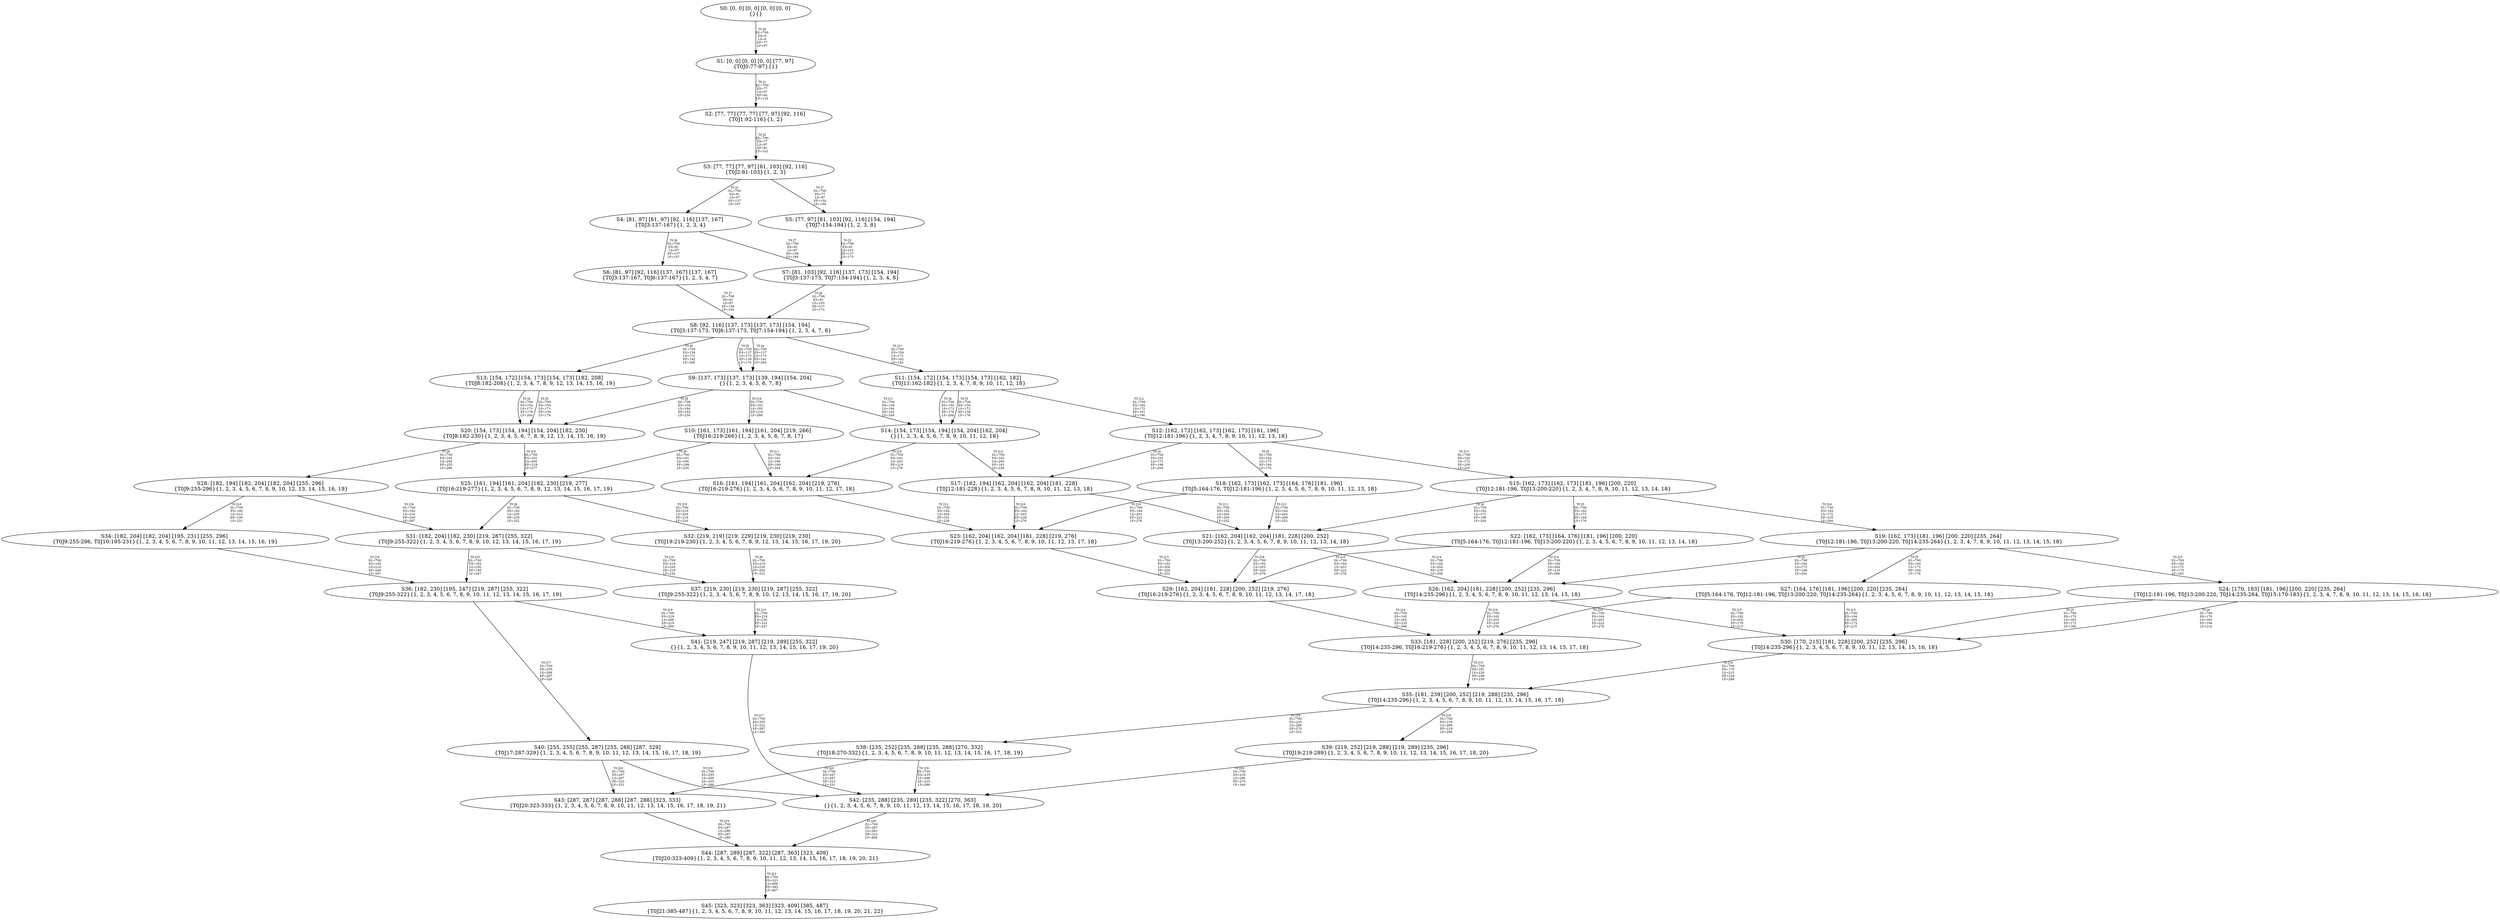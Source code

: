 digraph {
	S0[label="S0: [0, 0] [0, 0] [0, 0] [0, 0] \n{}{}"];
	S1[label="S1: [0, 0] [0, 0] [0, 0] [77, 97] \n{T0J0:77-97}{1}"];
	S2[label="S2: [77, 77] [77, 77] [77, 97] [92, 116] \n{T0J1:92-116}{1, 2}"];
	S3[label="S3: [77, 77] [77, 97] [81, 103] [92, 116] \n{T0J2:81-103}{1, 2, 3}"];
	S4[label="S4: [81, 97] [81, 97] [92, 116] [137, 167] \n{T0J3:137-167}{1, 2, 3, 4}"];
	S5[label="S5: [77, 97] [81, 103] [92, 116] [154, 194] \n{T0J7:154-194}{1, 2, 3, 8}"];
	S6[label="S6: [81, 97] [92, 116] [137, 167] [137, 167] \n{T0J3:137-167, T0J6:137-167}{1, 2, 3, 4, 7}"];
	S7[label="S7: [81, 103] [92, 116] [137, 173] [154, 194] \n{T0J3:137-173, T0J7:154-194}{1, 2, 3, 4, 8}"];
	S8[label="S8: [92, 116] [137, 173] [137, 173] [154, 194] \n{T0J3:137-173, T0J6:137-173, T0J7:154-194}{1, 2, 3, 4, 7, 8}"];
	S9[label="S9: [137, 173] [137, 173] [139, 194] [154, 204] \n{}{1, 2, 3, 4, 5, 6, 7, 8}"];
	S10[label="S10: [161, 173] [161, 194] [161, 204] [219, 266] \n{T0J16:219-266}{1, 2, 3, 4, 5, 6, 7, 8, 17}"];
	S11[label="S11: [154, 172] [154, 173] [154, 173] [162, 182] \n{T0J11:162-182}{1, 2, 3, 4, 7, 8, 9, 10, 11, 12, 18}"];
	S12[label="S12: [162, 172] [162, 173] [162, 173] [181, 196] \n{T0J12:181-196}{1, 2, 3, 4, 7, 8, 9, 10, 11, 12, 13, 18}"];
	S13[label="S13: [154, 172] [154, 173] [154, 173] [182, 208] \n{T0J8:182-208}{1, 2, 3, 4, 7, 8, 9, 12, 13, 14, 15, 16, 19}"];
	S14[label="S14: [154, 173] [154, 194] [154, 204] [162, 204] \n{}{1, 2, 3, 4, 5, 6, 7, 8, 9, 10, 11, 12, 18}"];
	S15[label="S15: [162, 173] [162, 173] [181, 196] [200, 220] \n{T0J12:181-196, T0J13:200-220}{1, 2, 3, 4, 7, 8, 9, 10, 11, 12, 13, 14, 18}"];
	S16[label="S16: [161, 194] [161, 204] [162, 204] [219, 276] \n{T0J16:219-276}{1, 2, 3, 4, 5, 6, 7, 8, 9, 10, 11, 12, 17, 18}"];
	S17[label="S17: [162, 194] [162, 204] [162, 204] [181, 228] \n{T0J12:181-228}{1, 2, 3, 4, 5, 6, 7, 8, 9, 10, 11, 12, 13, 18}"];
	S18[label="S18: [162, 173] [162, 173] [164, 176] [181, 196] \n{T0J5:164-176, T0J12:181-196}{1, 2, 3, 4, 5, 6, 7, 8, 9, 10, 11, 12, 13, 18}"];
	S19[label="S19: [162, 173] [181, 196] [200, 220] [235, 264] \n{T0J12:181-196, T0J13:200-220, T0J14:235-264}{1, 2, 3, 4, 7, 8, 9, 10, 11, 12, 13, 14, 15, 18}"];
	S20[label="S20: [154, 173] [154, 194] [154, 204] [182, 230] \n{T0J8:182-230}{1, 2, 3, 4, 5, 6, 7, 8, 9, 12, 13, 14, 15, 16, 19}"];
	S21[label="S21: [162, 204] [162, 204] [181, 228] [200, 252] \n{T0J13:200-252}{1, 2, 3, 4, 5, 6, 7, 8, 9, 10, 11, 12, 13, 14, 18}"];
	S22[label="S22: [162, 173] [164, 176] [181, 196] [200, 220] \n{T0J5:164-176, T0J12:181-196, T0J13:200-220}{1, 2, 3, 4, 5, 6, 7, 8, 9, 10, 11, 12, 13, 14, 18}"];
	S23[label="S23: [162, 204] [162, 204] [181, 228] [219, 276] \n{T0J16:219-276}{1, 2, 3, 4, 5, 6, 7, 8, 9, 10, 11, 12, 13, 17, 18}"];
	S24[label="S24: [170, 183] [181, 196] [200, 220] [235, 264] \n{T0J12:181-196, T0J13:200-220, T0J14:235-264, T0J15:170-183}{1, 2, 3, 4, 7, 8, 9, 10, 11, 12, 13, 14, 15, 16, 18}"];
	S25[label="S25: [161, 194] [161, 204] [182, 230] [219, 277] \n{T0J16:219-277}{1, 2, 3, 4, 5, 6, 7, 8, 9, 12, 13, 14, 15, 16, 17, 19}"];
	S26[label="S26: [162, 204] [181, 228] [200, 252] [235, 296] \n{T0J14:235-296}{1, 2, 3, 4, 5, 6, 7, 8, 9, 10, 11, 12, 13, 14, 15, 18}"];
	S27[label="S27: [164, 176] [181, 196] [200, 220] [235, 264] \n{T0J5:164-176, T0J12:181-196, T0J13:200-220, T0J14:235-264}{1, 2, 3, 4, 5, 6, 7, 8, 9, 10, 11, 12, 13, 14, 15, 18}"];
	S28[label="S28: [182, 194] [182, 204] [182, 204] [255, 296] \n{T0J9:255-296}{1, 2, 3, 4, 5, 6, 7, 8, 9, 10, 12, 13, 14, 15, 16, 19}"];
	S29[label="S29: [162, 204] [181, 228] [200, 252] [219, 276] \n{T0J16:219-276}{1, 2, 3, 4, 5, 6, 7, 8, 9, 10, 11, 12, 13, 14, 17, 18}"];
	S30[label="S30: [170, 215] [181, 228] [200, 252] [235, 296] \n{T0J14:235-296}{1, 2, 3, 4, 5, 6, 7, 8, 9, 10, 11, 12, 13, 14, 15, 16, 18}"];
	S31[label="S31: [182, 204] [182, 230] [219, 287] [255, 322] \n{T0J9:255-322}{1, 2, 3, 4, 5, 6, 7, 8, 9, 10, 12, 13, 14, 15, 16, 17, 19}"];
	S32[label="S32: [219, 219] [219, 229] [219, 230] [219, 230] \n{T0J19:219-230}{1, 2, 3, 4, 5, 6, 7, 8, 9, 12, 13, 14, 15, 16, 17, 19, 20}"];
	S33[label="S33: [181, 228] [200, 252] [219, 276] [235, 296] \n{T0J14:235-296, T0J16:219-276}{1, 2, 3, 4, 5, 6, 7, 8, 9, 10, 11, 12, 13, 14, 15, 17, 18}"];
	S34[label="S34: [182, 204] [182, 204] [195, 231] [255, 296] \n{T0J9:255-296, T0J10:195-231}{1, 2, 3, 4, 5, 6, 7, 8, 9, 10, 11, 12, 13, 14, 15, 16, 19}"];
	S35[label="S35: [181, 239] [200, 252] [219, 288] [235, 296] \n{T0J14:235-296}{1, 2, 3, 4, 5, 6, 7, 8, 9, 10, 11, 12, 13, 14, 15, 16, 17, 18}"];
	S36[label="S36: [182, 230] [195, 247] [219, 287] [255, 322] \n{T0J9:255-322}{1, 2, 3, 4, 5, 6, 7, 8, 9, 10, 11, 12, 13, 14, 15, 16, 17, 19}"];
	S37[label="S37: [219, 230] [219, 230] [219, 287] [255, 322] \n{T0J9:255-322}{1, 2, 3, 4, 5, 6, 7, 8, 9, 10, 12, 13, 14, 15, 16, 17, 19, 20}"];
	S38[label="S38: [235, 252] [235, 288] [235, 288] [270, 332] \n{T0J18:270-332}{1, 2, 3, 4, 5, 6, 7, 8, 9, 10, 11, 12, 13, 14, 15, 16, 17, 18, 19}"];
	S39[label="S39: [219, 252] [219, 288] [219, 289] [235, 296] \n{T0J19:219-289}{1, 2, 3, 4, 5, 6, 7, 8, 9, 10, 11, 12, 13, 14, 15, 16, 17, 18, 20}"];
	S40[label="S40: [255, 255] [255, 287] [255, 288] [287, 329] \n{T0J17:287-329}{1, 2, 3, 4, 5, 6, 7, 8, 9, 10, 11, 12, 13, 14, 15, 16, 17, 18, 19}"];
	S41[label="S41: [219, 247] [219, 287] [219, 289] [255, 322] \n{}{1, 2, 3, 4, 5, 6, 7, 8, 9, 10, 11, 12, 13, 14, 15, 16, 17, 19, 20}"];
	S42[label="S42: [235, 288] [235, 289] [235, 322] [270, 363] \n{}{1, 2, 3, 4, 5, 6, 7, 8, 9, 10, 11, 12, 13, 14, 15, 16, 17, 18, 19, 20}"];
	S43[label="S43: [287, 287] [287, 288] [287, 288] [323, 333] \n{T0J20:323-333}{1, 2, 3, 4, 5, 6, 7, 8, 9, 10, 11, 12, 13, 14, 15, 16, 17, 18, 19, 21}"];
	S44[label="S44: [287, 289] [287, 322] [287, 363] [323, 409] \n{T0J20:323-409}{1, 2, 3, 4, 5, 6, 7, 8, 9, 10, 11, 12, 13, 14, 15, 16, 17, 18, 19, 20, 21}"];
	S45[label="S45: [323, 323] [323, 363] [323, 409] [385, 487] \n{T0J21:385-487}{1, 2, 3, 4, 5, 6, 7, 8, 9, 10, 11, 12, 13, 14, 15, 16, 17, 18, 19, 20, 21, 22}"];
	S0 -> S1[label="T0 J0\nDL=700\nES=0\nLS=0\nEF=77\nLF=97",fontsize=8];
	S1 -> S2[label="T0 J1\nDL=700\nES=77\nLS=97\nEF=92\nLF=116",fontsize=8];
	S2 -> S3[label="T0 J2\nDL=700\nES=77\nLS=97\nEF=81\nLF=103",fontsize=8];
	S3 -> S4[label="T0 J3\nDL=700\nES=81\nLS=97\nEF=137\nLF=167",fontsize=8];
	S3 -> S5[label="T0 J7\nDL=700\nES=77\nLS=97\nEF=154\nLF=194",fontsize=8];
	S4 -> S6[label="T0 J6\nDL=700\nES=81\nLS=97\nEF=137\nLF=167",fontsize=8];
	S4 -> S7[label="T0 J7\nDL=700\nES=81\nLS=97\nEF=158\nLF=194",fontsize=8];
	S5 -> S7[label="T0 J3\nDL=700\nES=81\nLS=103\nEF=137\nLF=173",fontsize=8];
	S6 -> S8[label="T0 J7\nDL=700\nES=81\nLS=97\nEF=158\nLF=194",fontsize=8];
	S7 -> S8[label="T0 J6\nDL=700\nES=81\nLS=103\nEF=137\nLF=173",fontsize=8];
	S8 -> S9[label="T0 J4\nDL=700\nES=137\nLS=173\nEF=161\nLF=204",fontsize=8];
	S8 -> S9[label="T0 J5\nDL=700\nES=137\nLS=173\nEF=139\nLF=176",fontsize=8];
	S8 -> S13[label="T0 J8\nDL=700\nES=154\nLS=172\nEF=182\nLF=208",fontsize=8];
	S8 -> S11[label="T0 J11\nDL=700\nES=154\nLS=172\nEF=162\nLF=182",fontsize=8];
	S9 -> S20[label="T0 J8\nDL=700\nES=154\nLS=194\nEF=182\nLF=230",fontsize=8];
	S9 -> S14[label="T0 J11\nDL=700\nES=154\nLS=194\nEF=162\nLF=204",fontsize=8];
	S9 -> S10[label="T0 J16\nDL=700\nES=161\nLS=193\nEF=219\nLF=266",fontsize=8];
	S10 -> S25[label="T0 J8\nDL=700\nES=161\nLS=194\nEF=189\nLF=230",fontsize=8];
	S10 -> S16[label="T0 J11\nDL=700\nES=161\nLS=194\nEF=169\nLF=204",fontsize=8];
	S11 -> S14[label="T0 J4\nDL=700\nES=154\nLS=173\nEF=178\nLF=204",fontsize=8];
	S11 -> S14[label="T0 J5\nDL=700\nES=154\nLS=173\nEF=156\nLF=176",fontsize=8];
	S11 -> S12[label="T0 J12\nDL=700\nES=162\nLS=172\nEF=181\nLF=196",fontsize=8];
	S12 -> S17[label="T0 J4\nDL=700\nES=162\nLS=173\nEF=186\nLF=204",fontsize=8];
	S12 -> S18[label="T0 J5\nDL=700\nES=162\nLS=173\nEF=164\nLF=176",fontsize=8];
	S12 -> S15[label="T0 J13\nDL=700\nES=162\nLS=172\nEF=200\nLF=220",fontsize=8];
	S13 -> S20[label="T0 J4\nDL=700\nES=154\nLS=173\nEF=178\nLF=204",fontsize=8];
	S13 -> S20[label="T0 J5\nDL=700\nES=154\nLS=173\nEF=156\nLF=176",fontsize=8];
	S14 -> S17[label="T0 J12\nDL=700\nES=162\nLS=204\nEF=181\nLF=228",fontsize=8];
	S14 -> S16[label="T0 J16\nDL=700\nES=161\nLS=203\nEF=219\nLF=276",fontsize=8];
	S15 -> S21[label="T0 J4\nDL=700\nES=162\nLS=173\nEF=186\nLF=204",fontsize=8];
	S15 -> S22[label="T0 J5\nDL=700\nES=162\nLS=173\nEF=164\nLF=176",fontsize=8];
	S15 -> S19[label="T0 J14\nDL=700\nES=162\nLS=172\nEF=235\nLF=264",fontsize=8];
	S16 -> S23[label="T0 J12\nDL=700\nES=162\nLS=204\nEF=181\nLF=228",fontsize=8];
	S17 -> S21[label="T0 J13\nDL=700\nES=162\nLS=204\nEF=200\nLF=252",fontsize=8];
	S17 -> S23[label="T0 J16\nDL=700\nES=162\nLS=203\nEF=220\nLF=276",fontsize=8];
	S18 -> S21[label="T0 J13\nDL=700\nES=162\nLS=204\nEF=200\nLF=252",fontsize=8];
	S18 -> S23[label="T0 J16\nDL=700\nES=164\nLS=203\nEF=222\nLF=276",fontsize=8];
	S19 -> S26[label="T0 J4\nDL=700\nES=162\nLS=173\nEF=186\nLF=204",fontsize=8];
	S19 -> S27[label="T0 J5\nDL=700\nES=162\nLS=173\nEF=164\nLF=176",fontsize=8];
	S19 -> S24[label="T0 J15\nDL=700\nES=162\nLS=172\nEF=170\nLF=183",fontsize=8];
	S20 -> S28[label="T0 J9\nDL=700\nES=182\nLS=204\nEF=255\nLF=296",fontsize=8];
	S20 -> S25[label="T0 J16\nDL=700\nES=161\nLS=204\nEF=219\nLF=277",fontsize=8];
	S21 -> S26[label="T0 J14\nDL=700\nES=162\nLS=204\nEF=235\nLF=296",fontsize=8];
	S21 -> S29[label="T0 J16\nDL=700\nES=162\nLS=203\nEF=220\nLF=276",fontsize=8];
	S22 -> S26[label="T0 J14\nDL=700\nES=162\nLS=204\nEF=235\nLF=296",fontsize=8];
	S22 -> S29[label="T0 J16\nDL=700\nES=164\nLS=203\nEF=222\nLF=276",fontsize=8];
	S23 -> S29[label="T0 J13\nDL=700\nES=162\nLS=204\nEF=200\nLF=252",fontsize=8];
	S24 -> S30[label="T0 J4\nDL=700\nES=170\nLS=183\nEF=194\nLF=214",fontsize=8];
	S24 -> S30[label="T0 J5\nDL=700\nES=170\nLS=183\nEF=172\nLF=186",fontsize=8];
	S25 -> S31[label="T0 J9\nDL=700\nES=182\nLS=230\nEF=255\nLF=322",fontsize=8];
	S25 -> S32[label="T0 J19\nDL=700\nES=219\nLS=229\nEF=219\nLF=230",fontsize=8];
	S26 -> S30[label="T0 J15\nDL=700\nES=162\nLS=204\nEF=170\nLF=215",fontsize=8];
	S26 -> S33[label="T0 J16\nDL=700\nES=162\nLS=203\nEF=220\nLF=276",fontsize=8];
	S27 -> S30[label="T0 J15\nDL=700\nES=164\nLS=204\nEF=172\nLF=215",fontsize=8];
	S27 -> S33[label="T0 J16\nDL=700\nES=164\nLS=203\nEF=222\nLF=276",fontsize=8];
	S28 -> S34[label="T0 J10\nDL=700\nES=182\nLS=214\nEF=195\nLF=231",fontsize=8];
	S28 -> S31[label="T0 J16\nDL=700\nES=182\nLS=214\nEF=240\nLF=287",fontsize=8];
	S29 -> S33[label="T0 J14\nDL=700\nES=162\nLS=204\nEF=235\nLF=296",fontsize=8];
	S30 -> S35[label="T0 J16\nDL=700\nES=170\nLS=215\nEF=228\nLF=288",fontsize=8];
	S31 -> S36[label="T0 J10\nDL=700\nES=182\nLS=230\nEF=195\nLF=247",fontsize=8];
	S31 -> S37[label="T0 J19\nDL=700\nES=219\nLS=229\nEF=219\nLF=230",fontsize=8];
	S32 -> S37[label="T0 J9\nDL=700\nES=219\nLS=230\nEF=292\nLF=322",fontsize=8];
	S33 -> S35[label="T0 J15\nDL=700\nES=181\nLS=228\nEF=189\nLF=239",fontsize=8];
	S34 -> S36[label="T0 J16\nDL=700\nES=182\nLS=214\nEF=240\nLF=287",fontsize=8];
	S35 -> S38[label="T0 J18\nDL=700\nES=235\nLS=288\nEF=270\nLF=332",fontsize=8];
	S35 -> S39[label="T0 J19\nDL=700\nES=219\nLS=288\nEF=219\nLF=289",fontsize=8];
	S36 -> S40[label="T0 J17\nDL=700\nES=255\nLS=288\nEF=287\nLF=329",fontsize=8];
	S36 -> S41[label="T0 J19\nDL=700\nES=219\nLS=288\nEF=219\nLF=289",fontsize=8];
	S37 -> S41[label="T0 J10\nDL=700\nES=219\nLS=230\nEF=232\nLF=247",fontsize=8];
	S38 -> S42[label="T0 J19\nDL=700\nES=235\nLS=288\nEF=235\nLF=289",fontsize=8];
	S38 -> S43[label="T0 J20\nDL=700\nES=287\nLS=287\nEF=323\nLF=333",fontsize=8];
	S39 -> S42[label="T0 J18\nDL=700\nES=235\nLS=296\nEF=270\nLF=340",fontsize=8];
	S40 -> S42[label="T0 J19\nDL=700\nES=255\nLS=288\nEF=255\nLF=289",fontsize=8];
	S40 -> S43[label="T0 J20\nDL=700\nES=287\nLS=287\nEF=323\nLF=333",fontsize=8];
	S41 -> S42[label="T0 J17\nDL=700\nES=255\nLS=322\nEF=287\nLF=363",fontsize=8];
	S42 -> S44[label="T0 J20\nDL=700\nES=287\nLS=363\nEF=323\nLF=409",fontsize=8];
	S43 -> S44[label="T0 J19\nDL=700\nES=287\nLS=288\nEF=287\nLF=289",fontsize=8];
	S44 -> S45[label="T0 J21\nDL=700\nES=323\nLS=409\nEF=385\nLF=487",fontsize=8];
}
